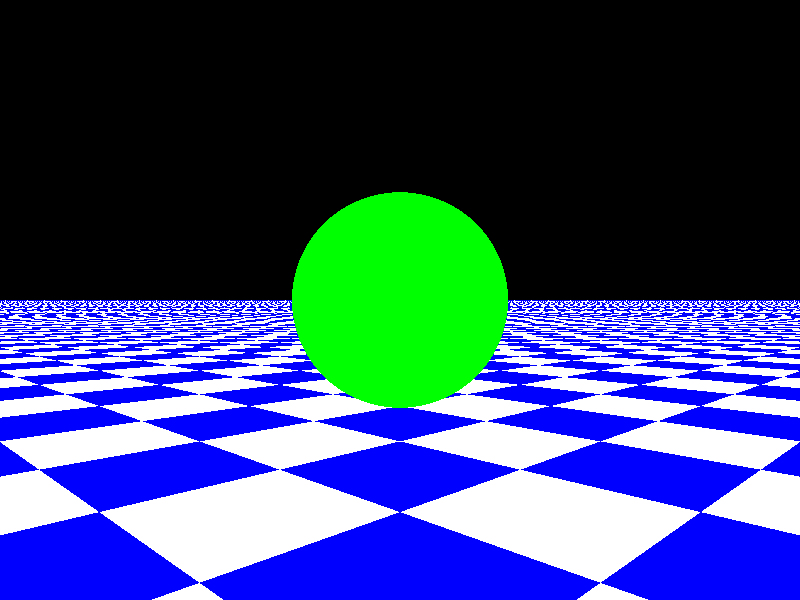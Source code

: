 #include "colors.inc"
camera {
    location <0, 1, 0>
    look_at <2, 1, 2>
}

light_source {
    <1, 4, 0>
    color rgb <1, 1, 1>
}

sphere {
    <2, 1, 2>, 0.5
    pigment { color Green }
}

plane {
    <0, 1, 0>, 0
    pigment { checker color Blue color White }
}
